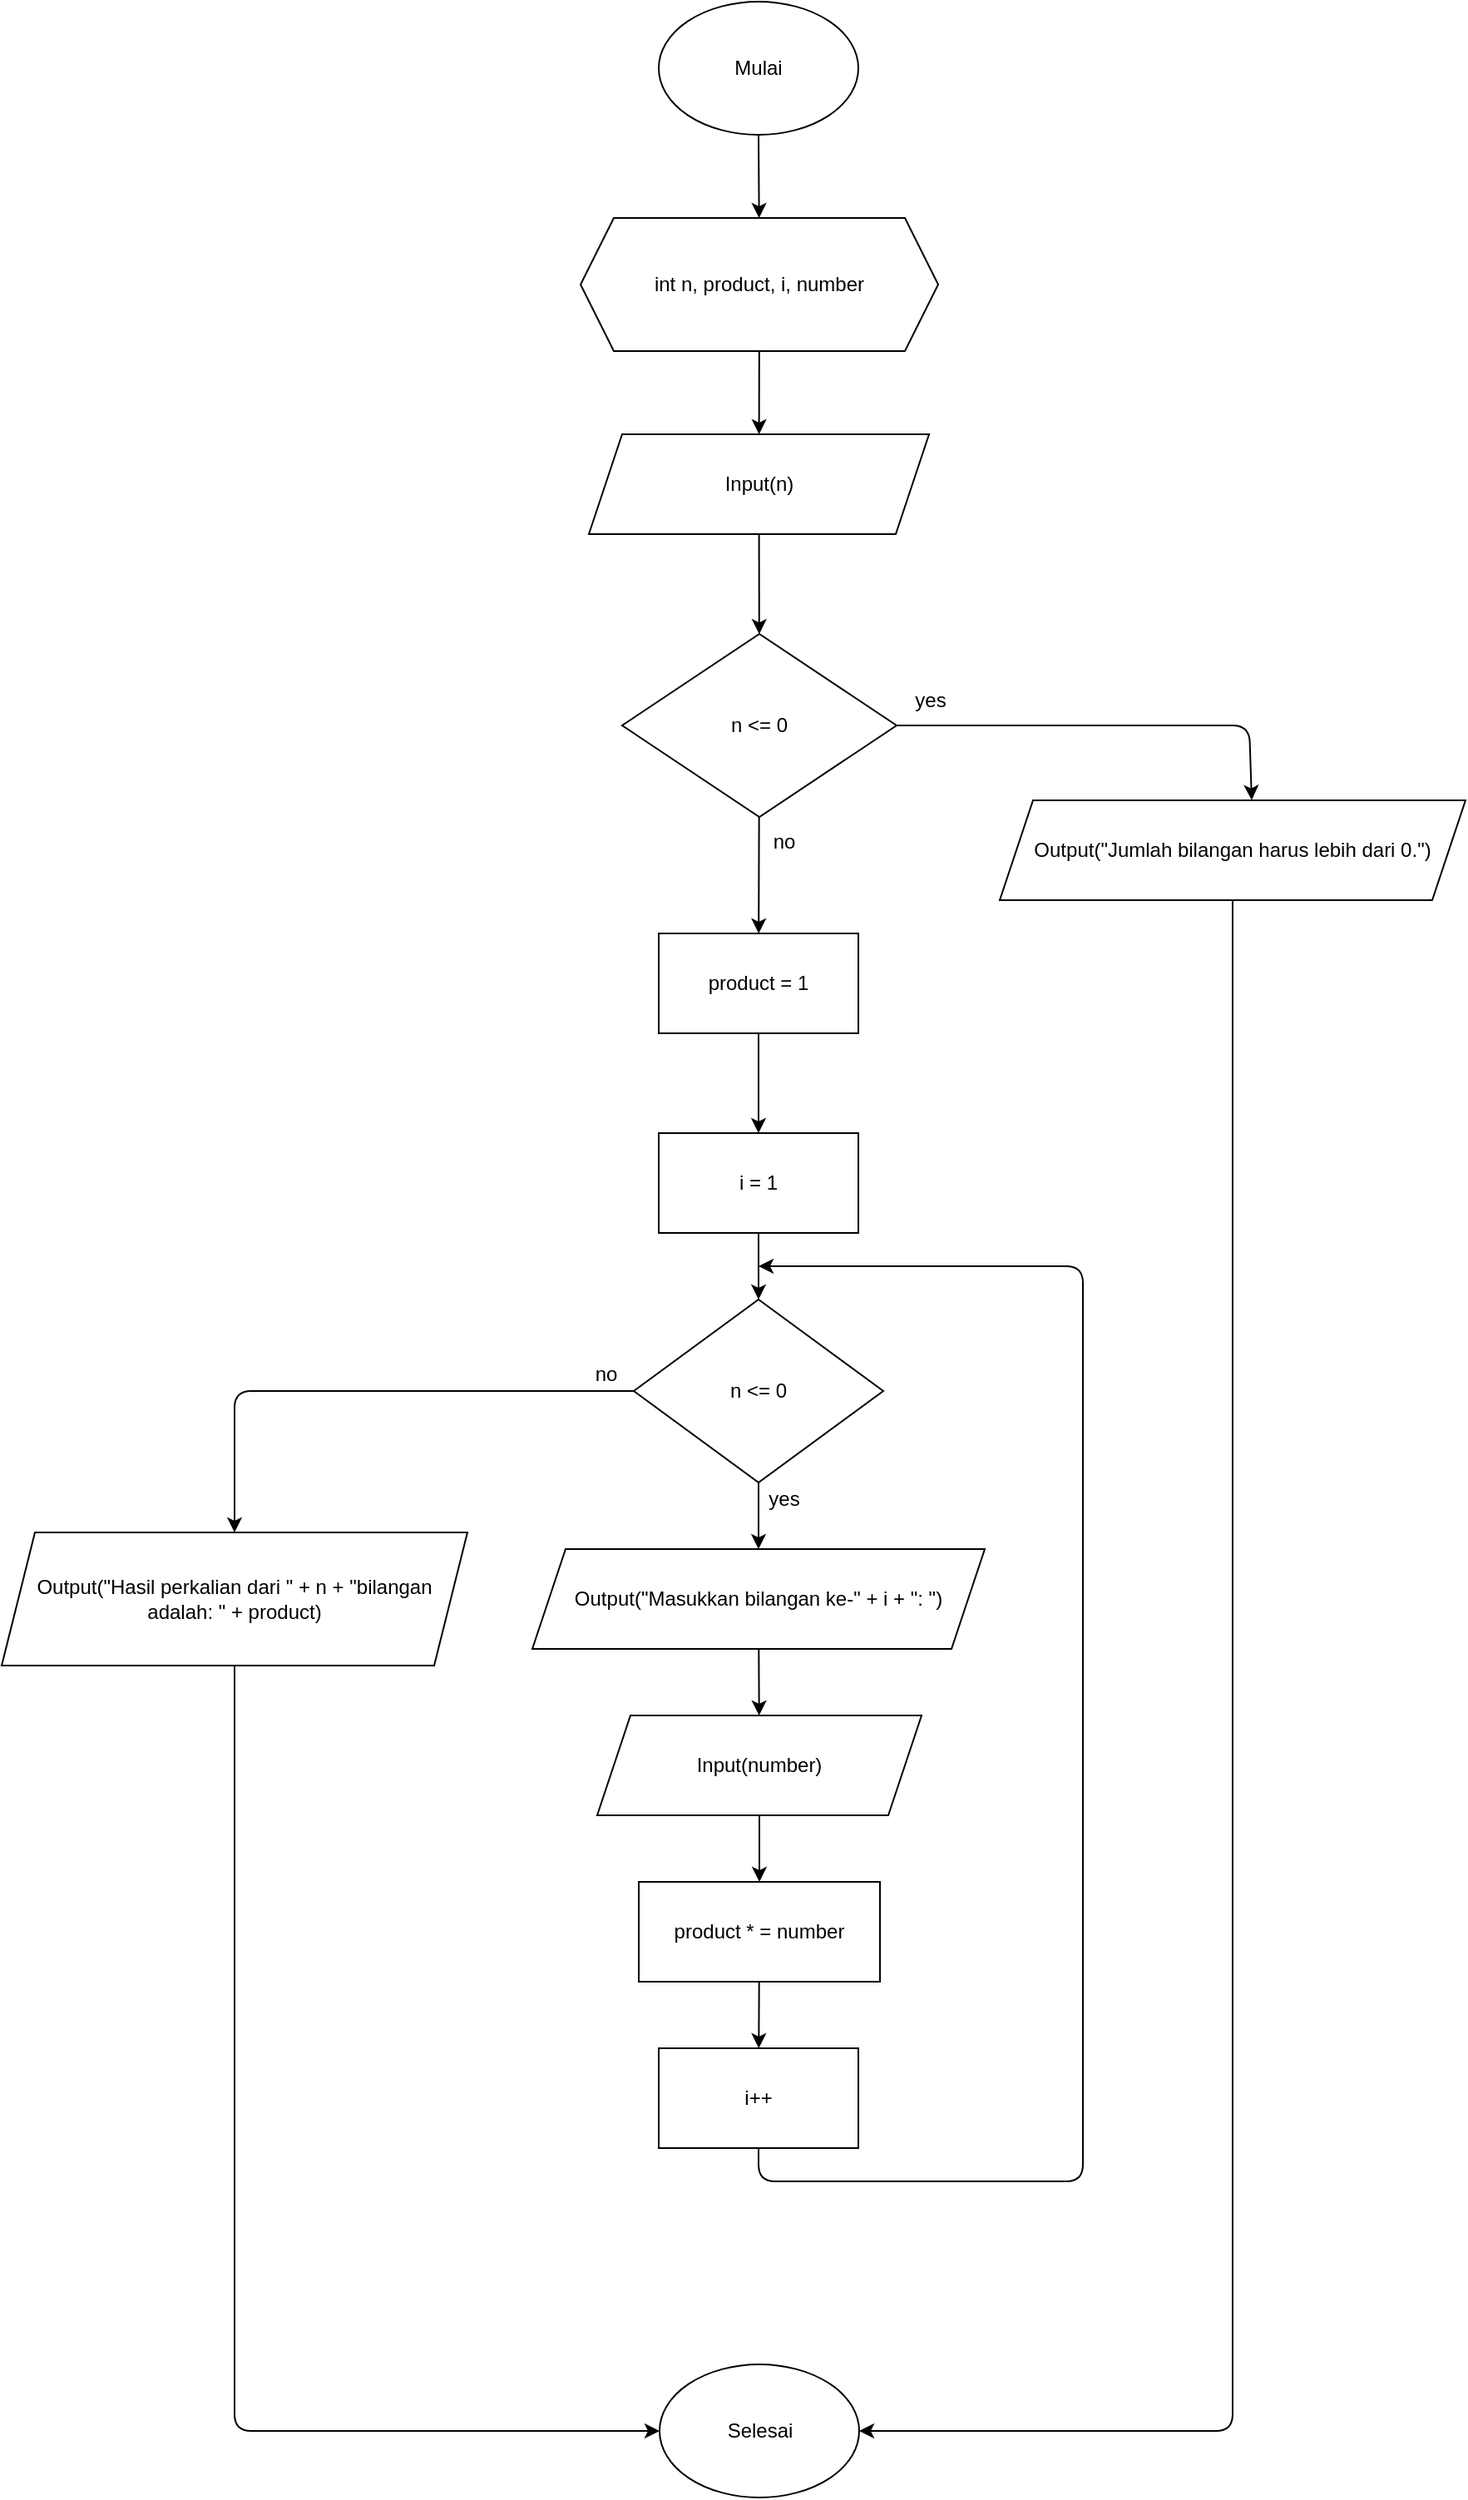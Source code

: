 <mxfile>
    <diagram id="FBqK3Eit5yV-XAxJHXla" name="Page-1">
        <mxGraphModel dx="1599" dy="899" grid="1" gridSize="10" guides="1" tooltips="1" connect="1" arrows="1" fold="1" page="1" pageScale="1" pageWidth="850" pageHeight="1100" math="0" shadow="0">
            <root>
                <mxCell id="0"/>
                <mxCell id="1" parent="0"/>
                <mxCell id="15" value="" style="edgeStyle=none;html=1;" edge="1" parent="1" source="2" target="4">
                    <mxGeometry relative="1" as="geometry"/>
                </mxCell>
                <mxCell id="2" value="Mulai" style="ellipse;whiteSpace=wrap;html=1;" vertex="1" parent="1">
                    <mxGeometry x="365" y="90" width="120" height="80" as="geometry"/>
                </mxCell>
                <mxCell id="3" value="Selesai" style="ellipse;whiteSpace=wrap;html=1;" vertex="1" parent="1">
                    <mxGeometry x="365.5" y="1510" width="120" height="80" as="geometry"/>
                </mxCell>
                <mxCell id="16" value="" style="edgeStyle=none;html=1;" edge="1" parent="1" source="4" target="5">
                    <mxGeometry relative="1" as="geometry"/>
                </mxCell>
                <mxCell id="4" value="int n, product, i, number" style="shape=hexagon;perimeter=hexagonPerimeter2;whiteSpace=wrap;html=1;fixedSize=1;" vertex="1" parent="1">
                    <mxGeometry x="318" y="220" width="215" height="80" as="geometry"/>
                </mxCell>
                <mxCell id="17" value="" style="edgeStyle=none;html=1;" edge="1" parent="1" source="5" target="6">
                    <mxGeometry relative="1" as="geometry"/>
                </mxCell>
                <mxCell id="5" value="Input(n)" style="shape=parallelogram;perimeter=parallelogramPerimeter;whiteSpace=wrap;html=1;fixedSize=1;" vertex="1" parent="1">
                    <mxGeometry x="323" y="350" width="204.5" height="60" as="geometry"/>
                </mxCell>
                <mxCell id="18" value="" style="edgeStyle=none;html=1;" edge="1" parent="1" source="6" target="8">
                    <mxGeometry relative="1" as="geometry"/>
                </mxCell>
                <mxCell id="26" style="edgeStyle=none;html=1;exitX=1;exitY=0.5;exitDx=0;exitDy=0;entryX=0.541;entryY=-0.003;entryDx=0;entryDy=0;entryPerimeter=0;" edge="1" parent="1" source="6" target="7">
                    <mxGeometry relative="1" as="geometry">
                        <Array as="points">
                            <mxPoint x="720" y="525"/>
                        </Array>
                    </mxGeometry>
                </mxCell>
                <mxCell id="6" value="n &amp;lt;= 0" style="rhombus;whiteSpace=wrap;html=1;" vertex="1" parent="1">
                    <mxGeometry x="343" y="470" width="165" height="110" as="geometry"/>
                </mxCell>
                <mxCell id="31" style="edgeStyle=none;html=1;exitX=0.5;exitY=1;exitDx=0;exitDy=0;entryX=1;entryY=0.5;entryDx=0;entryDy=0;" edge="1" parent="1" source="7" target="3">
                    <mxGeometry relative="1" as="geometry">
                        <mxPoint x="490" y="1560" as="targetPoint"/>
                        <Array as="points">
                            <mxPoint x="710" y="1550"/>
                        </Array>
                    </mxGeometry>
                </mxCell>
                <mxCell id="7" value="Output(&quot;Jumlah bilangan harus lebih dari 0.&quot;)" style="shape=parallelogram;perimeter=parallelogramPerimeter;whiteSpace=wrap;html=1;fixedSize=1;" vertex="1" parent="1">
                    <mxGeometry x="570" y="570" width="280" height="60" as="geometry"/>
                </mxCell>
                <mxCell id="19" value="" style="edgeStyle=none;html=1;" edge="1" parent="1" source="8" target="9">
                    <mxGeometry relative="1" as="geometry"/>
                </mxCell>
                <mxCell id="8" value="product = 1" style="rounded=0;whiteSpace=wrap;html=1;" vertex="1" parent="1">
                    <mxGeometry x="365" y="650" width="120" height="60" as="geometry"/>
                </mxCell>
                <mxCell id="20" value="" style="edgeStyle=none;html=1;" edge="1" parent="1" source="9" target="10">
                    <mxGeometry relative="1" as="geometry"/>
                </mxCell>
                <mxCell id="9" value="i = 1" style="rounded=0;whiteSpace=wrap;html=1;" vertex="1" parent="1">
                    <mxGeometry x="365" y="770" width="120" height="60" as="geometry"/>
                </mxCell>
                <mxCell id="21" value="" style="edgeStyle=none;html=1;" edge="1" parent="1" source="10" target="14">
                    <mxGeometry relative="1" as="geometry"/>
                </mxCell>
                <mxCell id="28" style="edgeStyle=none;html=1;exitX=0;exitY=0.5;exitDx=0;exitDy=0;entryX=0.5;entryY=0;entryDx=0;entryDy=0;" edge="1" parent="1" source="10" target="25">
                    <mxGeometry relative="1" as="geometry">
                        <Array as="points">
                            <mxPoint x="110" y="925"/>
                        </Array>
                    </mxGeometry>
                </mxCell>
                <mxCell id="10" value="n &amp;lt;= 0" style="rhombus;whiteSpace=wrap;html=1;" vertex="1" parent="1">
                    <mxGeometry x="350" y="870" width="150" height="110" as="geometry"/>
                </mxCell>
                <mxCell id="23" value="" style="edgeStyle=none;html=1;" edge="1" parent="1" source="11" target="12">
                    <mxGeometry relative="1" as="geometry"/>
                </mxCell>
                <mxCell id="11" value="Input(number)" style="shape=parallelogram;perimeter=parallelogramPerimeter;whiteSpace=wrap;html=1;fixedSize=1;" vertex="1" parent="1">
                    <mxGeometry x="328" y="1120" width="195" height="60" as="geometry"/>
                </mxCell>
                <mxCell id="24" value="" style="edgeStyle=none;html=1;" edge="1" parent="1" source="12" target="13">
                    <mxGeometry relative="1" as="geometry"/>
                </mxCell>
                <mxCell id="12" value="product * = number" style="rounded=0;whiteSpace=wrap;html=1;" vertex="1" parent="1">
                    <mxGeometry x="353" y="1220" width="145" height="60" as="geometry"/>
                </mxCell>
                <mxCell id="29" style="edgeStyle=none;html=1;exitX=0.5;exitY=1;exitDx=0;exitDy=0;" edge="1" parent="1" source="13">
                    <mxGeometry relative="1" as="geometry">
                        <mxPoint x="425" y="850" as="targetPoint"/>
                        <Array as="points">
                            <mxPoint x="425" y="1400"/>
                            <mxPoint x="620" y="1400"/>
                            <mxPoint x="620" y="850"/>
                        </Array>
                    </mxGeometry>
                </mxCell>
                <mxCell id="13" value="i++" style="rounded=0;whiteSpace=wrap;html=1;" vertex="1" parent="1">
                    <mxGeometry x="365" y="1320" width="120" height="60" as="geometry"/>
                </mxCell>
                <mxCell id="22" value="" style="edgeStyle=none;html=1;" edge="1" parent="1" source="14" target="11">
                    <mxGeometry relative="1" as="geometry"/>
                </mxCell>
                <mxCell id="14" value="Output(&quot;Masukkan bilangan ke-&quot; + i + &quot;: &quot;)" style="shape=parallelogram;perimeter=parallelogramPerimeter;whiteSpace=wrap;html=1;fixedSize=1;" vertex="1" parent="1">
                    <mxGeometry x="289" y="1020" width="272" height="60" as="geometry"/>
                </mxCell>
                <mxCell id="30" style="edgeStyle=none;html=1;exitX=0.5;exitY=1;exitDx=0;exitDy=0;entryX=0;entryY=0.5;entryDx=0;entryDy=0;" edge="1" parent="1" source="25" target="3">
                    <mxGeometry relative="1" as="geometry">
                        <Array as="points">
                            <mxPoint x="110" y="1550"/>
                        </Array>
                    </mxGeometry>
                </mxCell>
                <mxCell id="25" value="Output(&quot;Hasil perkalian dari &quot; + n + &quot;bilangan adalah: &quot; + product)" style="shape=parallelogram;perimeter=parallelogramPerimeter;whiteSpace=wrap;html=1;fixedSize=1;" vertex="1" parent="1">
                    <mxGeometry x="-30" y="1010" width="280" height="80" as="geometry"/>
                </mxCell>
                <mxCell id="27" value="yes" style="text;html=1;align=center;verticalAlign=middle;resizable=0;points=[];autosize=1;strokeColor=none;fillColor=none;" vertex="1" parent="1">
                    <mxGeometry x="508" y="495" width="40" height="30" as="geometry"/>
                </mxCell>
                <mxCell id="32" value="no" style="text;html=1;align=center;verticalAlign=middle;resizable=0;points=[];autosize=1;strokeColor=none;fillColor=none;" vertex="1" parent="1">
                    <mxGeometry x="420" y="580" width="40" height="30" as="geometry"/>
                </mxCell>
                <mxCell id="33" value="yes" style="text;html=1;align=center;verticalAlign=middle;resizable=0;points=[];autosize=1;strokeColor=none;fillColor=none;" vertex="1" parent="1">
                    <mxGeometry x="420" y="975" width="40" height="30" as="geometry"/>
                </mxCell>
                <mxCell id="34" value="no" style="text;html=1;align=center;verticalAlign=middle;resizable=0;points=[];autosize=1;strokeColor=none;fillColor=none;" vertex="1" parent="1">
                    <mxGeometry x="313" y="900" width="40" height="30" as="geometry"/>
                </mxCell>
            </root>
        </mxGraphModel>
    </diagram>
</mxfile>